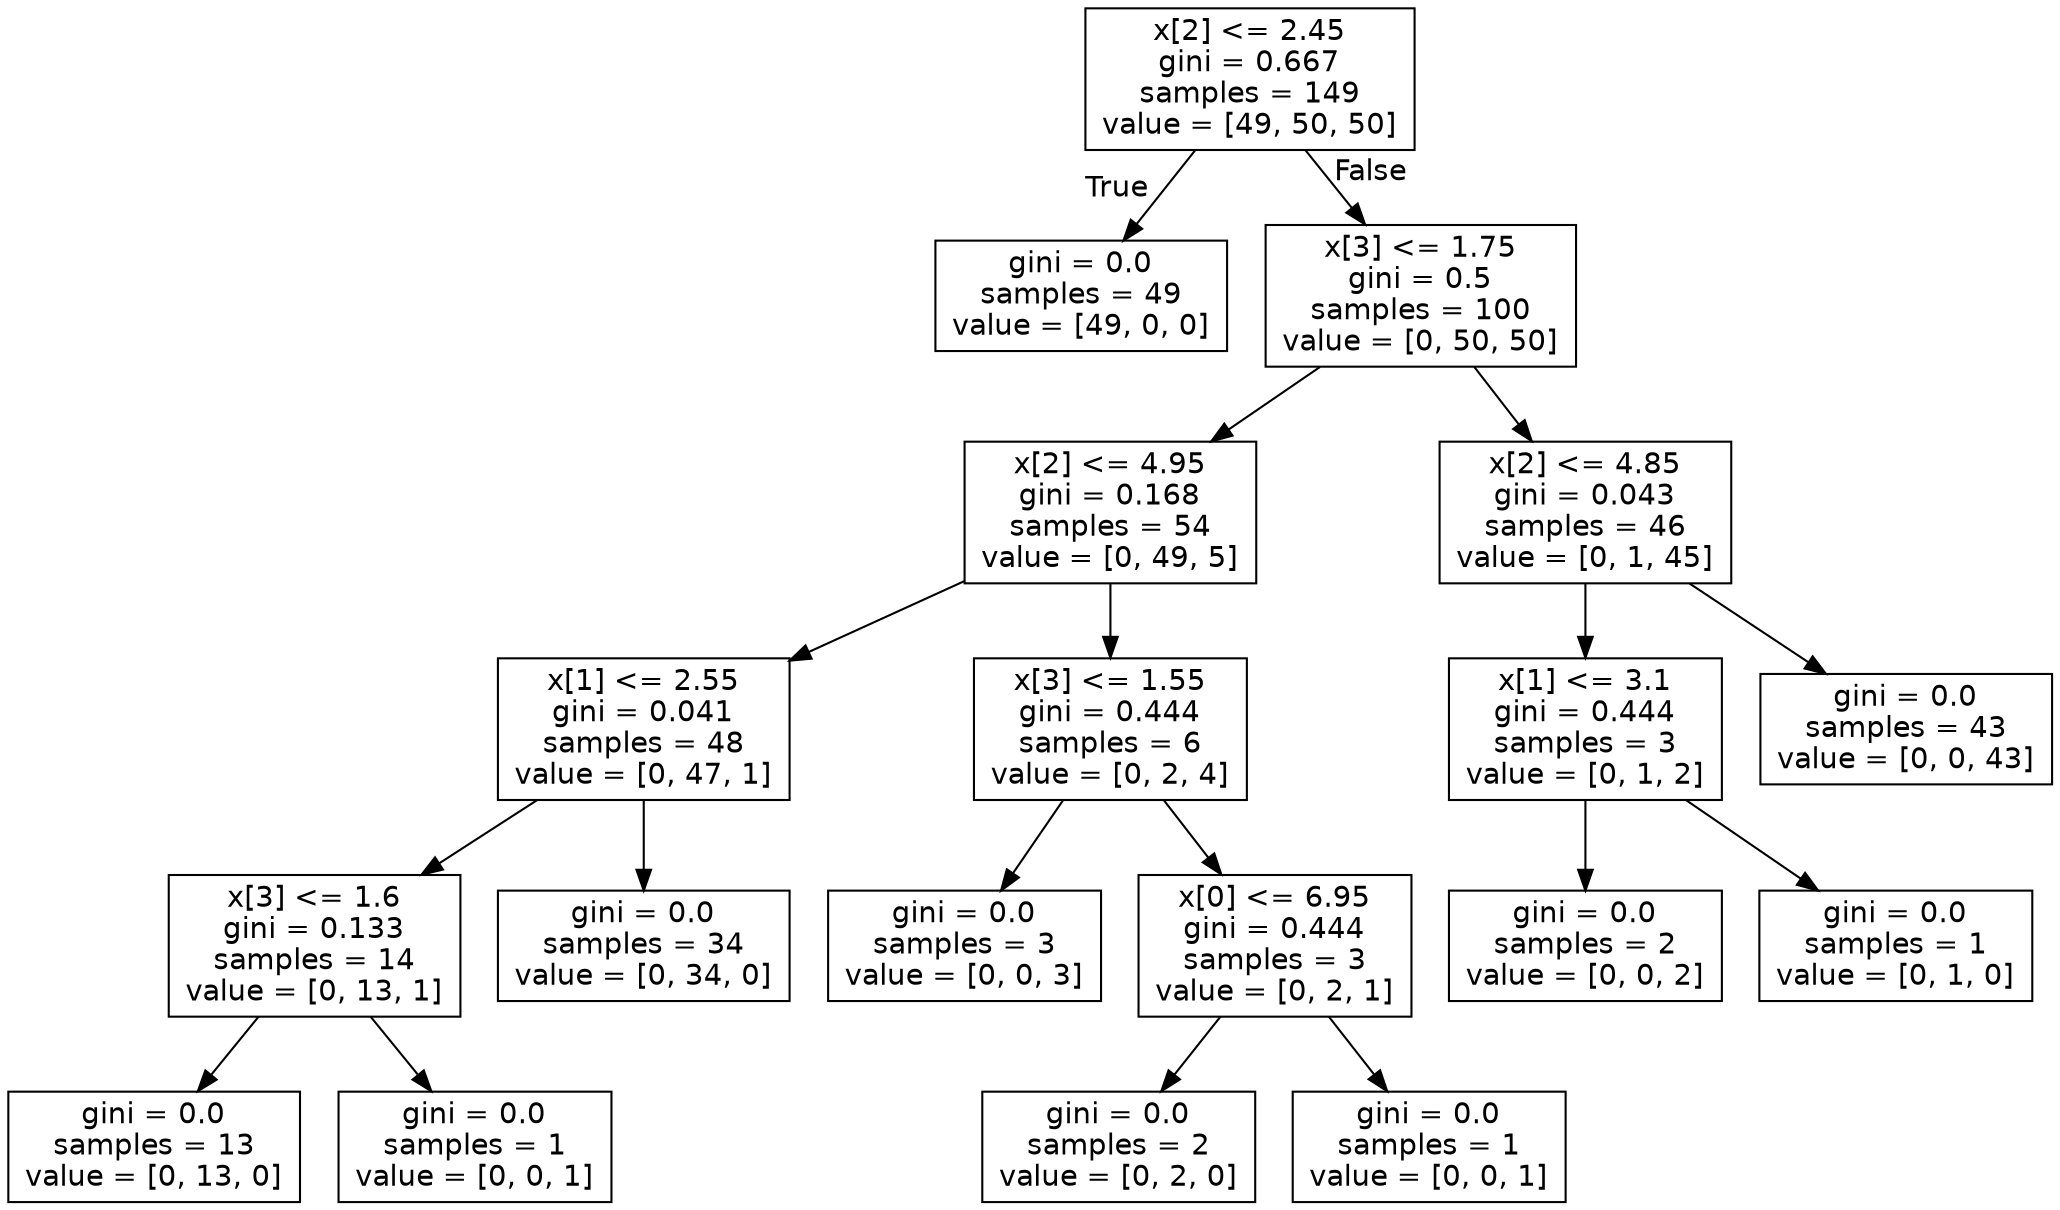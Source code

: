 digraph Tree {
node [shape=box, fontname="helvetica"] ;
edge [fontname="helvetica"] ;
0 [label="x[2] <= 2.45\ngini = 0.667\nsamples = 149\nvalue = [49, 50, 50]"] ;
1 [label="gini = 0.0\nsamples = 49\nvalue = [49, 0, 0]"] ;
0 -> 1 [labeldistance=2.5, labelangle=45, headlabel="True"] ;
2 [label="x[3] <= 1.75\ngini = 0.5\nsamples = 100\nvalue = [0, 50, 50]"] ;
0 -> 2 [labeldistance=2.5, labelangle=-45, headlabel="False"] ;
3 [label="x[2] <= 4.95\ngini = 0.168\nsamples = 54\nvalue = [0, 49, 5]"] ;
2 -> 3 ;
4 [label="x[1] <= 2.55\ngini = 0.041\nsamples = 48\nvalue = [0, 47, 1]"] ;
3 -> 4 ;
5 [label="x[3] <= 1.6\ngini = 0.133\nsamples = 14\nvalue = [0, 13, 1]"] ;
4 -> 5 ;
6 [label="gini = 0.0\nsamples = 13\nvalue = [0, 13, 0]"] ;
5 -> 6 ;
7 [label="gini = 0.0\nsamples = 1\nvalue = [0, 0, 1]"] ;
5 -> 7 ;
8 [label="gini = 0.0\nsamples = 34\nvalue = [0, 34, 0]"] ;
4 -> 8 ;
9 [label="x[3] <= 1.55\ngini = 0.444\nsamples = 6\nvalue = [0, 2, 4]"] ;
3 -> 9 ;
10 [label="gini = 0.0\nsamples = 3\nvalue = [0, 0, 3]"] ;
9 -> 10 ;
11 [label="x[0] <= 6.95\ngini = 0.444\nsamples = 3\nvalue = [0, 2, 1]"] ;
9 -> 11 ;
12 [label="gini = 0.0\nsamples = 2\nvalue = [0, 2, 0]"] ;
11 -> 12 ;
13 [label="gini = 0.0\nsamples = 1\nvalue = [0, 0, 1]"] ;
11 -> 13 ;
14 [label="x[2] <= 4.85\ngini = 0.043\nsamples = 46\nvalue = [0, 1, 45]"] ;
2 -> 14 ;
15 [label="x[1] <= 3.1\ngini = 0.444\nsamples = 3\nvalue = [0, 1, 2]"] ;
14 -> 15 ;
16 [label="gini = 0.0\nsamples = 2\nvalue = [0, 0, 2]"] ;
15 -> 16 ;
17 [label="gini = 0.0\nsamples = 1\nvalue = [0, 1, 0]"] ;
15 -> 17 ;
18 [label="gini = 0.0\nsamples = 43\nvalue = [0, 0, 43]"] ;
14 -> 18 ;
}